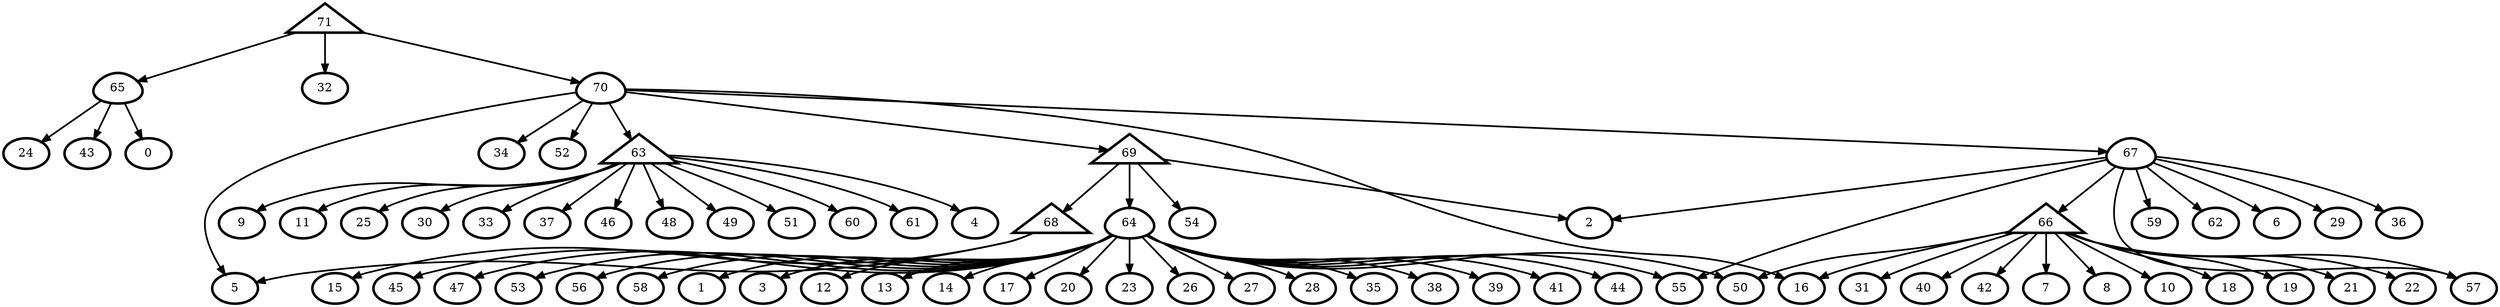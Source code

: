 digraph G {
    0 [penwidth=3,label="0"]
    1 [penwidth=3,label="1"]
    2 [penwidth=3,label="2"]
    3 [penwidth=3,label="3"]
    4 [penwidth=3,label="4"]
    5 [penwidth=3,label="5"]
    6 [penwidth=3,label="6"]
    7 [penwidth=3,label="7"]
    8 [penwidth=3,label="8"]
    9 [penwidth=3,label="9"]
    10 [penwidth=3,label="10"]
    11 [penwidth=3,label="11"]
    12 [penwidth=3,label="12"]
    13 [penwidth=3,label="13"]
    14 [penwidth=3,label="14"]
    15 [penwidth=3,label="15"]
    16 [penwidth=3,label="16"]
    17 [penwidth=3,label="17"]
    18 [penwidth=3,label="18"]
    19 [penwidth=3,label="19"]
    20 [penwidth=3,label="20"]
    21 [penwidth=3,label="21"]
    22 [penwidth=3,label="22"]
    23 [penwidth=3,label="23"]
    24 [penwidth=3,label="24"]
    25 [penwidth=3,label="25"]
    26 [penwidth=3,label="26"]
    27 [penwidth=3,label="27"]
    28 [penwidth=3,label="28"]
    29 [penwidth=3,label="29"]
    30 [penwidth=3,label="30"]
    31 [penwidth=3,label="31"]
    32 [penwidth=3,label="32"]
    33 [penwidth=3,label="33"]
    34 [penwidth=3,label="34"]
    35 [penwidth=3,label="35"]
    36 [penwidth=3,label="36"]
    37 [penwidth=3,label="37"]
    38 [penwidth=3,label="38"]
    39 [penwidth=3,label="39"]
    40 [penwidth=3,label="40"]
    41 [penwidth=3,label="41"]
    42 [penwidth=3,label="42"]
    43 [penwidth=3,label="43"]
    44 [penwidth=3,label="44"]
    45 [penwidth=3,label="45"]
    46 [penwidth=3,label="46"]
    47 [penwidth=3,label="47"]
    48 [penwidth=3,label="48"]
    49 [penwidth=3,label="49"]
    50 [penwidth=3,label="50"]
    51 [penwidth=3,label="51"]
    52 [penwidth=3,label="52"]
    53 [penwidth=3,label="53"]
    54 [penwidth=3,label="54"]
    55 [penwidth=3,label="55"]
    56 [penwidth=3,label="56"]
    57 [penwidth=3,label="57"]
    58 [penwidth=3,label="58"]
    59 [penwidth=3,label="59"]
    60 [penwidth=3,label="60"]
    61 [penwidth=3,label="61"]
    62 [penwidth=3,label="62"]
    63 [penwidth=3,label="64",shape = "egg"]
    64 [penwidth=3,label="65",shape = "egg"]
    65 [penwidth=3,label="67",shape = "egg"]
    66 [penwidth=3,label="70",shape = "egg"]
    67 [penwidth=3,label="63",shape = "triangle"]
    68 [penwidth=3,label="66",shape = "triangle"]
    69 [penwidth=3,label="68",shape = "triangle"]
    70 [penwidth=3,label="69",shape = "triangle"]
    71 [penwidth=3,label="71",shape = "triangle"]

    67 -> 37 [penwidth=2]
    67 -> 11 [penwidth=2]
    67 -> 4 [penwidth=2]
    67 -> 51 [penwidth=2]
    67 -> 25 [penwidth=2]
    67 -> 49 [penwidth=2]
    67 -> 33 [penwidth=2]
    67 -> 9 [penwidth=2]
    67 -> 60 [penwidth=2]
    67 -> 30 [penwidth=2]
    67 -> 61 [penwidth=2]
    67 -> 48 [penwidth=2]
    67 -> 46 [penwidth=2]
    63 -> 41 [penwidth=2]
    63 -> 35 [penwidth=2]
    63 -> 26 [penwidth=2]
    63 -> 27 [penwidth=2]
    63 -> 17 [penwidth=2]
    63 -> 28 [penwidth=2]
    63 -> 56 [penwidth=2]
    63 -> 44 [penwidth=2]
    63 -> 50 [penwidth=2]
    63 -> 58 [penwidth=2]
    63 -> 39 [penwidth=2]
    63 -> 47 [penwidth=2]
    63 -> 53 [penwidth=2]
    63 -> 38 [penwidth=2]
    63 -> 20 [penwidth=2]
    63 -> 55 [penwidth=2]
    63 -> 1 [penwidth=2]
    63 -> 3 [penwidth=2]
    63 -> 13 [penwidth=2]
    63 -> 23 [penwidth=2]
    63 -> 45 [penwidth=2]
    63 -> 14 [penwidth=2]
    63 -> 12 [penwidth=2]
    64 -> 24 [penwidth=2]
    64 -> 43 [penwidth=2]
    64 -> 0 [penwidth=2]
    68 -> 21 [penwidth=2]
    68 -> 18 [penwidth=2]
    68 -> 57 [penwidth=2]
    68 -> 22 [penwidth=2]
    68 -> 16 [penwidth=2]
    68 -> 10 [penwidth=2]
    68 -> 42 [penwidth=2]
    68 -> 19 [penwidth=2]
    68 -> 50 [penwidth=2]
    68 -> 8 [penwidth=2]
    68 -> 31 [penwidth=2]
    68 -> 40 [penwidth=2]
    68 -> 7 [penwidth=2]
    65 -> 2 [penwidth=2]
    65 -> 29 [penwidth=2]
    65 -> 57 [penwidth=2]
    65 -> 59 [penwidth=2]
    65 -> 62 [penwidth=2]
    65 -> 55 [penwidth=2]
    65 -> 68 [penwidth=2]
    65 -> 36 [penwidth=2]
    65 -> 6 [penwidth=2]
    69 -> 15 [penwidth=2]
    69 -> 5 [penwidth=2]
    70 -> 2 [penwidth=2]
    70 -> 69 [penwidth=2]
    70 -> 54 [penwidth=2]
    70 -> 63 [penwidth=2]
    66 -> 52 [penwidth=2]
    66 -> 34 [penwidth=2]
    66 -> 5 [penwidth=2]
    66 -> 67 [penwidth=2]
    66 -> 16 [penwidth=2]
    66 -> 65 [penwidth=2]
    66 -> 70 [penwidth=2]
    71 -> 32 [penwidth=2]
    71 -> 66 [penwidth=2]
    71 -> 64 [penwidth=2]
}